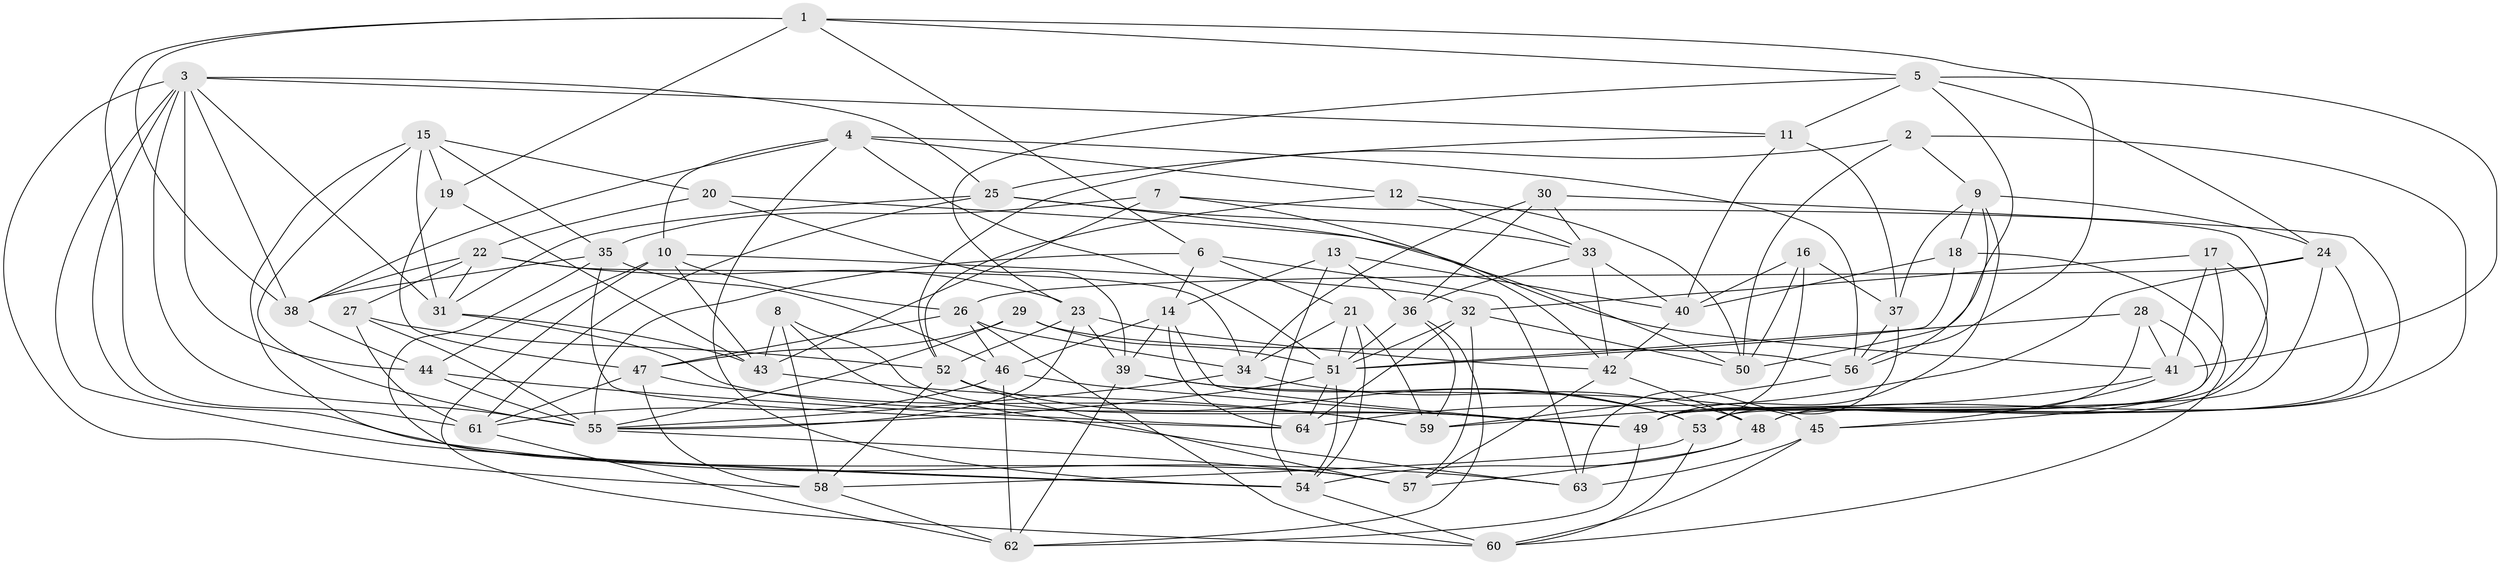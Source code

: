 // original degree distribution, {4: 1.0}
// Generated by graph-tools (version 1.1) at 2025/26/03/09/25 03:26:56]
// undirected, 64 vertices, 184 edges
graph export_dot {
graph [start="1"]
  node [color=gray90,style=filled];
  1;
  2;
  3;
  4;
  5;
  6;
  7;
  8;
  9;
  10;
  11;
  12;
  13;
  14;
  15;
  16;
  17;
  18;
  19;
  20;
  21;
  22;
  23;
  24;
  25;
  26;
  27;
  28;
  29;
  30;
  31;
  32;
  33;
  34;
  35;
  36;
  37;
  38;
  39;
  40;
  41;
  42;
  43;
  44;
  45;
  46;
  47;
  48;
  49;
  50;
  51;
  52;
  53;
  54;
  55;
  56;
  57;
  58;
  59;
  60;
  61;
  62;
  63;
  64;
  1 -- 5 [weight=1.0];
  1 -- 6 [weight=1.0];
  1 -- 19 [weight=1.0];
  1 -- 38 [weight=1.0];
  1 -- 56 [weight=1.0];
  1 -- 61 [weight=1.0];
  2 -- 9 [weight=1.0];
  2 -- 48 [weight=1.0];
  2 -- 50 [weight=1.0];
  2 -- 52 [weight=1.0];
  3 -- 11 [weight=1.0];
  3 -- 25 [weight=1.0];
  3 -- 31 [weight=1.0];
  3 -- 38 [weight=1.0];
  3 -- 44 [weight=2.0];
  3 -- 54 [weight=1.0];
  3 -- 55 [weight=1.0];
  3 -- 58 [weight=1.0];
  3 -- 63 [weight=1.0];
  4 -- 10 [weight=1.0];
  4 -- 12 [weight=1.0];
  4 -- 38 [weight=1.0];
  4 -- 51 [weight=1.0];
  4 -- 54 [weight=1.0];
  4 -- 56 [weight=1.0];
  5 -- 11 [weight=1.0];
  5 -- 23 [weight=1.0];
  5 -- 24 [weight=1.0];
  5 -- 41 [weight=1.0];
  5 -- 50 [weight=1.0];
  6 -- 14 [weight=1.0];
  6 -- 21 [weight=2.0];
  6 -- 55 [weight=1.0];
  6 -- 63 [weight=1.0];
  7 -- 35 [weight=1.0];
  7 -- 42 [weight=1.0];
  7 -- 43 [weight=1.0];
  7 -- 49 [weight=1.0];
  8 -- 43 [weight=1.0];
  8 -- 49 [weight=1.0];
  8 -- 58 [weight=1.0];
  8 -- 63 [weight=1.0];
  9 -- 18 [weight=1.0];
  9 -- 24 [weight=1.0];
  9 -- 37 [weight=1.0];
  9 -- 49 [weight=1.0];
  9 -- 56 [weight=1.0];
  10 -- 26 [weight=1.0];
  10 -- 32 [weight=1.0];
  10 -- 43 [weight=1.0];
  10 -- 44 [weight=1.0];
  10 -- 60 [weight=1.0];
  11 -- 25 [weight=1.0];
  11 -- 37 [weight=2.0];
  11 -- 40 [weight=1.0];
  12 -- 33 [weight=1.0];
  12 -- 50 [weight=1.0];
  12 -- 52 [weight=1.0];
  13 -- 14 [weight=1.0];
  13 -- 36 [weight=1.0];
  13 -- 40 [weight=1.0];
  13 -- 54 [weight=1.0];
  14 -- 39 [weight=1.0];
  14 -- 46 [weight=1.0];
  14 -- 49 [weight=1.0];
  14 -- 64 [weight=1.0];
  15 -- 19 [weight=1.0];
  15 -- 20 [weight=1.0];
  15 -- 31 [weight=1.0];
  15 -- 35 [weight=1.0];
  15 -- 55 [weight=1.0];
  15 -- 57 [weight=1.0];
  16 -- 37 [weight=1.0];
  16 -- 40 [weight=1.0];
  16 -- 50 [weight=1.0];
  16 -- 53 [weight=1.0];
  17 -- 32 [weight=1.0];
  17 -- 41 [weight=1.0];
  17 -- 49 [weight=1.0];
  17 -- 53 [weight=1.0];
  18 -- 40 [weight=1.0];
  18 -- 51 [weight=1.0];
  18 -- 60 [weight=1.0];
  19 -- 43 [weight=1.0];
  19 -- 47 [weight=1.0];
  20 -- 22 [weight=1.0];
  20 -- 39 [weight=1.0];
  20 -- 41 [weight=1.0];
  21 -- 34 [weight=1.0];
  21 -- 51 [weight=1.0];
  21 -- 54 [weight=1.0];
  21 -- 59 [weight=1.0];
  22 -- 23 [weight=1.0];
  22 -- 27 [weight=1.0];
  22 -- 31 [weight=1.0];
  22 -- 34 [weight=1.0];
  22 -- 38 [weight=1.0];
  23 -- 39 [weight=1.0];
  23 -- 42 [weight=1.0];
  23 -- 52 [weight=1.0];
  23 -- 55 [weight=1.0];
  24 -- 26 [weight=1.0];
  24 -- 49 [weight=1.0];
  24 -- 53 [weight=1.0];
  24 -- 64 [weight=1.0];
  25 -- 31 [weight=1.0];
  25 -- 33 [weight=1.0];
  25 -- 50 [weight=1.0];
  25 -- 61 [weight=1.0];
  26 -- 34 [weight=1.0];
  26 -- 46 [weight=1.0];
  26 -- 47 [weight=1.0];
  26 -- 60 [weight=1.0];
  27 -- 52 [weight=1.0];
  27 -- 55 [weight=1.0];
  27 -- 61 [weight=1.0];
  28 -- 41 [weight=1.0];
  28 -- 45 [weight=1.0];
  28 -- 49 [weight=1.0];
  28 -- 51 [weight=1.0];
  29 -- 47 [weight=1.0];
  29 -- 51 [weight=1.0];
  29 -- 55 [weight=1.0];
  29 -- 56 [weight=1.0];
  30 -- 33 [weight=1.0];
  30 -- 34 [weight=1.0];
  30 -- 36 [weight=1.0];
  30 -- 48 [weight=1.0];
  31 -- 43 [weight=1.0];
  31 -- 49 [weight=1.0];
  32 -- 50 [weight=1.0];
  32 -- 51 [weight=1.0];
  32 -- 57 [weight=1.0];
  32 -- 64 [weight=1.0];
  33 -- 36 [weight=1.0];
  33 -- 40 [weight=1.0];
  33 -- 42 [weight=1.0];
  34 -- 48 [weight=1.0];
  34 -- 55 [weight=1.0];
  35 -- 38 [weight=1.0];
  35 -- 46 [weight=1.0];
  35 -- 54 [weight=1.0];
  35 -- 64 [weight=1.0];
  36 -- 51 [weight=1.0];
  36 -- 59 [weight=1.0];
  36 -- 62 [weight=1.0];
  37 -- 56 [weight=1.0];
  37 -- 63 [weight=1.0];
  38 -- 44 [weight=1.0];
  39 -- 45 [weight=1.0];
  39 -- 53 [weight=1.0];
  39 -- 62 [weight=1.0];
  40 -- 42 [weight=1.0];
  41 -- 45 [weight=1.0];
  41 -- 59 [weight=1.0];
  42 -- 48 [weight=1.0];
  42 -- 57 [weight=1.0];
  43 -- 59 [weight=1.0];
  44 -- 55 [weight=1.0];
  44 -- 64 [weight=1.0];
  45 -- 60 [weight=1.0];
  45 -- 63 [weight=2.0];
  46 -- 49 [weight=1.0];
  46 -- 61 [weight=1.0];
  46 -- 62 [weight=1.0];
  47 -- 58 [weight=1.0];
  47 -- 59 [weight=1.0];
  47 -- 61 [weight=1.0];
  48 -- 54 [weight=1.0];
  48 -- 57 [weight=1.0];
  49 -- 62 [weight=1.0];
  51 -- 54 [weight=1.0];
  51 -- 55 [weight=1.0];
  51 -- 64 [weight=1.0];
  52 -- 53 [weight=2.0];
  52 -- 57 [weight=1.0];
  52 -- 58 [weight=1.0];
  53 -- 58 [weight=1.0];
  53 -- 60 [weight=1.0];
  54 -- 60 [weight=1.0];
  55 -- 57 [weight=1.0];
  56 -- 59 [weight=1.0];
  58 -- 62 [weight=1.0];
  61 -- 62 [weight=1.0];
}
